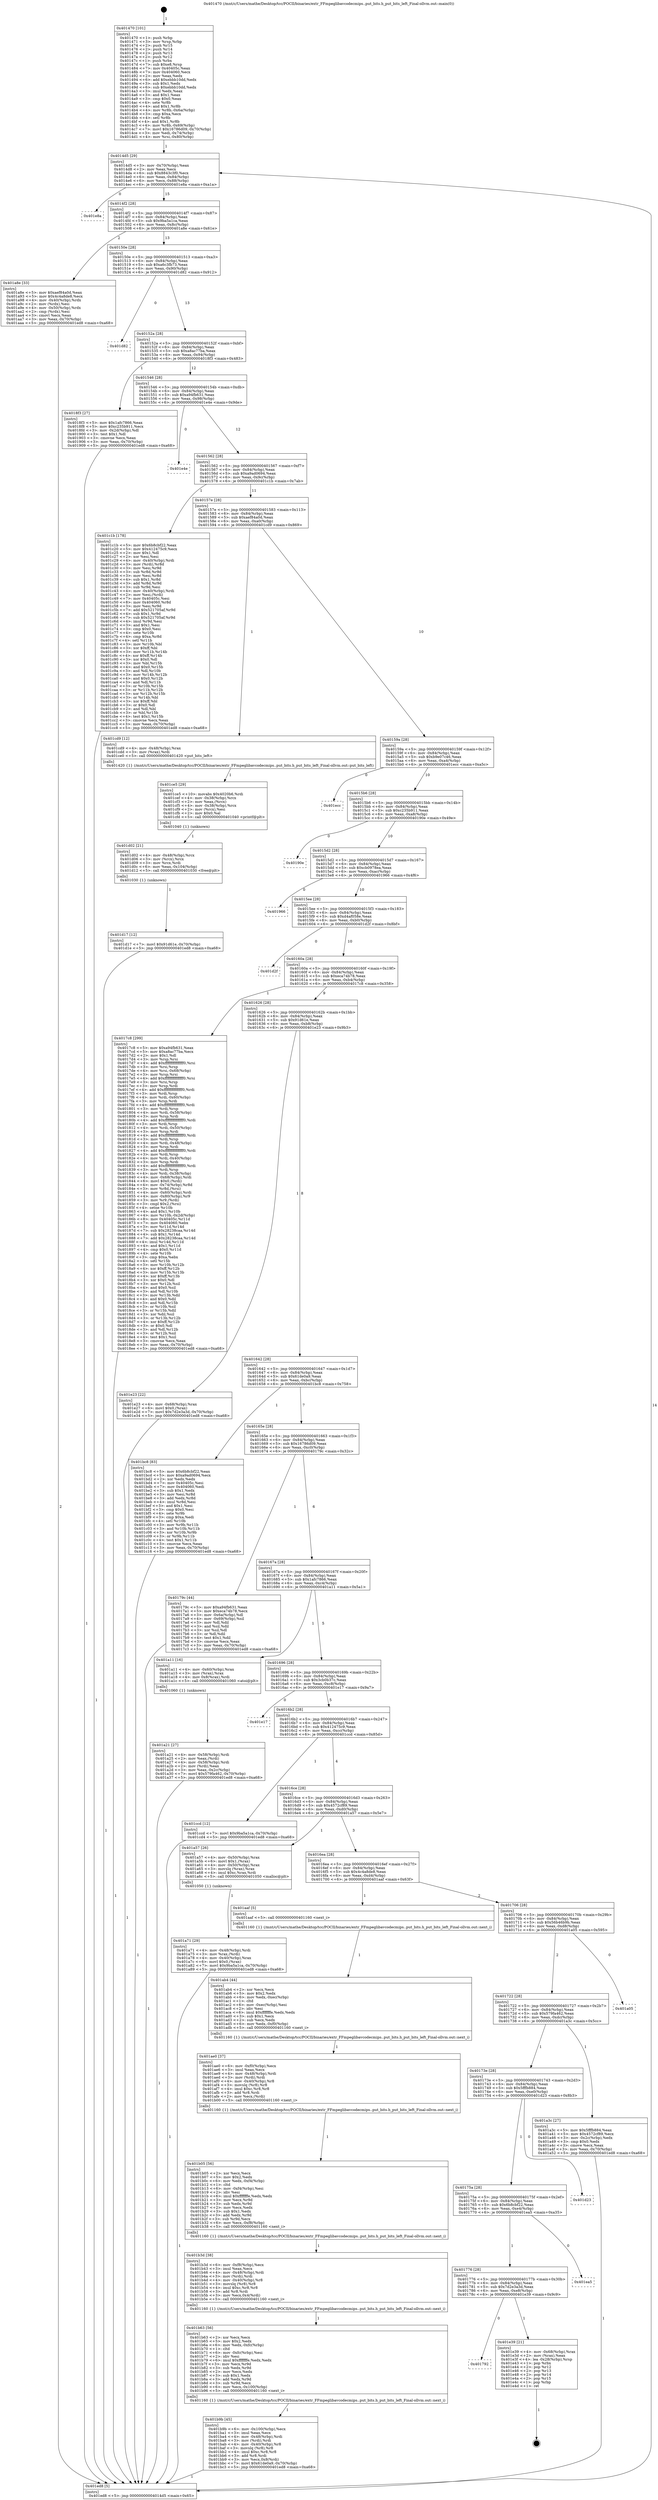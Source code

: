 digraph "0x401470" {
  label = "0x401470 (/mnt/c/Users/mathe/Desktop/tcc/POCII/binaries/extr_FFmpeglibavcodecmips..put_bits.h_put_bits_left_Final-ollvm.out::main(0))"
  labelloc = "t"
  node[shape=record]

  Entry [label="",width=0.3,height=0.3,shape=circle,fillcolor=black,style=filled]
  "0x4014d5" [label="{
     0x4014d5 [29]\l
     | [instrs]\l
     &nbsp;&nbsp;0x4014d5 \<+3\>: mov -0x70(%rbp),%eax\l
     &nbsp;&nbsp;0x4014d8 \<+2\>: mov %eax,%ecx\l
     &nbsp;&nbsp;0x4014da \<+6\>: sub $0x8843c3f0,%ecx\l
     &nbsp;&nbsp;0x4014e0 \<+6\>: mov %eax,-0x84(%rbp)\l
     &nbsp;&nbsp;0x4014e6 \<+6\>: mov %ecx,-0x88(%rbp)\l
     &nbsp;&nbsp;0x4014ec \<+6\>: je 0000000000401e8a \<main+0xa1a\>\l
  }"]
  "0x401e8a" [label="{
     0x401e8a\l
  }", style=dashed]
  "0x4014f2" [label="{
     0x4014f2 [28]\l
     | [instrs]\l
     &nbsp;&nbsp;0x4014f2 \<+5\>: jmp 00000000004014f7 \<main+0x87\>\l
     &nbsp;&nbsp;0x4014f7 \<+6\>: mov -0x84(%rbp),%eax\l
     &nbsp;&nbsp;0x4014fd \<+5\>: sub $0x9ba5a1ca,%eax\l
     &nbsp;&nbsp;0x401502 \<+6\>: mov %eax,-0x8c(%rbp)\l
     &nbsp;&nbsp;0x401508 \<+6\>: je 0000000000401a8e \<main+0x61e\>\l
  }"]
  Exit [label="",width=0.3,height=0.3,shape=circle,fillcolor=black,style=filled,peripheries=2]
  "0x401a8e" [label="{
     0x401a8e [33]\l
     | [instrs]\l
     &nbsp;&nbsp;0x401a8e \<+5\>: mov $0xaef84a0d,%eax\l
     &nbsp;&nbsp;0x401a93 \<+5\>: mov $0x4c4a8de8,%ecx\l
     &nbsp;&nbsp;0x401a98 \<+4\>: mov -0x40(%rbp),%rdx\l
     &nbsp;&nbsp;0x401a9c \<+2\>: mov (%rdx),%esi\l
     &nbsp;&nbsp;0x401a9e \<+4\>: mov -0x50(%rbp),%rdx\l
     &nbsp;&nbsp;0x401aa2 \<+2\>: cmp (%rdx),%esi\l
     &nbsp;&nbsp;0x401aa4 \<+3\>: cmovl %ecx,%eax\l
     &nbsp;&nbsp;0x401aa7 \<+3\>: mov %eax,-0x70(%rbp)\l
     &nbsp;&nbsp;0x401aaa \<+5\>: jmp 0000000000401ed8 \<main+0xa68\>\l
  }"]
  "0x40150e" [label="{
     0x40150e [28]\l
     | [instrs]\l
     &nbsp;&nbsp;0x40150e \<+5\>: jmp 0000000000401513 \<main+0xa3\>\l
     &nbsp;&nbsp;0x401513 \<+6\>: mov -0x84(%rbp),%eax\l
     &nbsp;&nbsp;0x401519 \<+5\>: sub $0xa6c3fb73,%eax\l
     &nbsp;&nbsp;0x40151e \<+6\>: mov %eax,-0x90(%rbp)\l
     &nbsp;&nbsp;0x401524 \<+6\>: je 0000000000401d82 \<main+0x912\>\l
  }"]
  "0x401792" [label="{
     0x401792\l
  }", style=dashed]
  "0x401d82" [label="{
     0x401d82\l
  }", style=dashed]
  "0x40152a" [label="{
     0x40152a [28]\l
     | [instrs]\l
     &nbsp;&nbsp;0x40152a \<+5\>: jmp 000000000040152f \<main+0xbf\>\l
     &nbsp;&nbsp;0x40152f \<+6\>: mov -0x84(%rbp),%eax\l
     &nbsp;&nbsp;0x401535 \<+5\>: sub $0xa8ac77ba,%eax\l
     &nbsp;&nbsp;0x40153a \<+6\>: mov %eax,-0x94(%rbp)\l
     &nbsp;&nbsp;0x401540 \<+6\>: je 00000000004018f3 \<main+0x483\>\l
  }"]
  "0x401e39" [label="{
     0x401e39 [21]\l
     | [instrs]\l
     &nbsp;&nbsp;0x401e39 \<+4\>: mov -0x68(%rbp),%rax\l
     &nbsp;&nbsp;0x401e3d \<+2\>: mov (%rax),%eax\l
     &nbsp;&nbsp;0x401e3f \<+4\>: lea -0x28(%rbp),%rsp\l
     &nbsp;&nbsp;0x401e43 \<+1\>: pop %rbx\l
     &nbsp;&nbsp;0x401e44 \<+2\>: pop %r12\l
     &nbsp;&nbsp;0x401e46 \<+2\>: pop %r13\l
     &nbsp;&nbsp;0x401e48 \<+2\>: pop %r14\l
     &nbsp;&nbsp;0x401e4a \<+2\>: pop %r15\l
     &nbsp;&nbsp;0x401e4c \<+1\>: pop %rbp\l
     &nbsp;&nbsp;0x401e4d \<+1\>: ret\l
  }"]
  "0x4018f3" [label="{
     0x4018f3 [27]\l
     | [instrs]\l
     &nbsp;&nbsp;0x4018f3 \<+5\>: mov $0x1afc7866,%eax\l
     &nbsp;&nbsp;0x4018f8 \<+5\>: mov $0xc235b911,%ecx\l
     &nbsp;&nbsp;0x4018fd \<+3\>: mov -0x2d(%rbp),%dl\l
     &nbsp;&nbsp;0x401900 \<+3\>: test $0x1,%dl\l
     &nbsp;&nbsp;0x401903 \<+3\>: cmovne %ecx,%eax\l
     &nbsp;&nbsp;0x401906 \<+3\>: mov %eax,-0x70(%rbp)\l
     &nbsp;&nbsp;0x401909 \<+5\>: jmp 0000000000401ed8 \<main+0xa68\>\l
  }"]
  "0x401546" [label="{
     0x401546 [28]\l
     | [instrs]\l
     &nbsp;&nbsp;0x401546 \<+5\>: jmp 000000000040154b \<main+0xdb\>\l
     &nbsp;&nbsp;0x40154b \<+6\>: mov -0x84(%rbp),%eax\l
     &nbsp;&nbsp;0x401551 \<+5\>: sub $0xa94fb631,%eax\l
     &nbsp;&nbsp;0x401556 \<+6\>: mov %eax,-0x98(%rbp)\l
     &nbsp;&nbsp;0x40155c \<+6\>: je 0000000000401e4e \<main+0x9de\>\l
  }"]
  "0x401776" [label="{
     0x401776 [28]\l
     | [instrs]\l
     &nbsp;&nbsp;0x401776 \<+5\>: jmp 000000000040177b \<main+0x30b\>\l
     &nbsp;&nbsp;0x40177b \<+6\>: mov -0x84(%rbp),%eax\l
     &nbsp;&nbsp;0x401781 \<+5\>: sub $0x7d2e3a3d,%eax\l
     &nbsp;&nbsp;0x401786 \<+6\>: mov %eax,-0xe8(%rbp)\l
     &nbsp;&nbsp;0x40178c \<+6\>: je 0000000000401e39 \<main+0x9c9\>\l
  }"]
  "0x401e4e" [label="{
     0x401e4e\l
  }", style=dashed]
  "0x401562" [label="{
     0x401562 [28]\l
     | [instrs]\l
     &nbsp;&nbsp;0x401562 \<+5\>: jmp 0000000000401567 \<main+0xf7\>\l
     &nbsp;&nbsp;0x401567 \<+6\>: mov -0x84(%rbp),%eax\l
     &nbsp;&nbsp;0x40156d \<+5\>: sub $0xa9ad0694,%eax\l
     &nbsp;&nbsp;0x401572 \<+6\>: mov %eax,-0x9c(%rbp)\l
     &nbsp;&nbsp;0x401578 \<+6\>: je 0000000000401c1b \<main+0x7ab\>\l
  }"]
  "0x401ea5" [label="{
     0x401ea5\l
  }", style=dashed]
  "0x401c1b" [label="{
     0x401c1b [178]\l
     | [instrs]\l
     &nbsp;&nbsp;0x401c1b \<+5\>: mov $0x6b8cbf22,%eax\l
     &nbsp;&nbsp;0x401c20 \<+5\>: mov $0x412475c9,%ecx\l
     &nbsp;&nbsp;0x401c25 \<+2\>: mov $0x1,%dl\l
     &nbsp;&nbsp;0x401c27 \<+2\>: xor %esi,%esi\l
     &nbsp;&nbsp;0x401c29 \<+4\>: mov -0x40(%rbp),%rdi\l
     &nbsp;&nbsp;0x401c2d \<+3\>: mov (%rdi),%r8d\l
     &nbsp;&nbsp;0x401c30 \<+3\>: mov %esi,%r9d\l
     &nbsp;&nbsp;0x401c33 \<+3\>: sub %r8d,%r9d\l
     &nbsp;&nbsp;0x401c36 \<+3\>: mov %esi,%r8d\l
     &nbsp;&nbsp;0x401c39 \<+4\>: sub $0x1,%r8d\l
     &nbsp;&nbsp;0x401c3d \<+3\>: add %r8d,%r9d\l
     &nbsp;&nbsp;0x401c40 \<+3\>: sub %r9d,%esi\l
     &nbsp;&nbsp;0x401c43 \<+4\>: mov -0x40(%rbp),%rdi\l
     &nbsp;&nbsp;0x401c47 \<+2\>: mov %esi,(%rdi)\l
     &nbsp;&nbsp;0x401c49 \<+7\>: mov 0x40405c,%esi\l
     &nbsp;&nbsp;0x401c50 \<+8\>: mov 0x404060,%r8d\l
     &nbsp;&nbsp;0x401c58 \<+3\>: mov %esi,%r9d\l
     &nbsp;&nbsp;0x401c5b \<+7\>: add $0x521705af,%r9d\l
     &nbsp;&nbsp;0x401c62 \<+4\>: sub $0x1,%r9d\l
     &nbsp;&nbsp;0x401c66 \<+7\>: sub $0x521705af,%r9d\l
     &nbsp;&nbsp;0x401c6d \<+4\>: imul %r9d,%esi\l
     &nbsp;&nbsp;0x401c71 \<+3\>: and $0x1,%esi\l
     &nbsp;&nbsp;0x401c74 \<+3\>: cmp $0x0,%esi\l
     &nbsp;&nbsp;0x401c77 \<+4\>: sete %r10b\l
     &nbsp;&nbsp;0x401c7b \<+4\>: cmp $0xa,%r8d\l
     &nbsp;&nbsp;0x401c7f \<+4\>: setl %r11b\l
     &nbsp;&nbsp;0x401c83 \<+3\>: mov %r10b,%bl\l
     &nbsp;&nbsp;0x401c86 \<+3\>: xor $0xff,%bl\l
     &nbsp;&nbsp;0x401c89 \<+3\>: mov %r11b,%r14b\l
     &nbsp;&nbsp;0x401c8c \<+4\>: xor $0xff,%r14b\l
     &nbsp;&nbsp;0x401c90 \<+3\>: xor $0x0,%dl\l
     &nbsp;&nbsp;0x401c93 \<+3\>: mov %bl,%r15b\l
     &nbsp;&nbsp;0x401c96 \<+4\>: and $0x0,%r15b\l
     &nbsp;&nbsp;0x401c9a \<+3\>: and %dl,%r10b\l
     &nbsp;&nbsp;0x401c9d \<+3\>: mov %r14b,%r12b\l
     &nbsp;&nbsp;0x401ca0 \<+4\>: and $0x0,%r12b\l
     &nbsp;&nbsp;0x401ca4 \<+3\>: and %dl,%r11b\l
     &nbsp;&nbsp;0x401ca7 \<+3\>: or %r10b,%r15b\l
     &nbsp;&nbsp;0x401caa \<+3\>: or %r11b,%r12b\l
     &nbsp;&nbsp;0x401cad \<+3\>: xor %r12b,%r15b\l
     &nbsp;&nbsp;0x401cb0 \<+3\>: or %r14b,%bl\l
     &nbsp;&nbsp;0x401cb3 \<+3\>: xor $0xff,%bl\l
     &nbsp;&nbsp;0x401cb6 \<+3\>: or $0x0,%dl\l
     &nbsp;&nbsp;0x401cb9 \<+2\>: and %dl,%bl\l
     &nbsp;&nbsp;0x401cbb \<+3\>: or %bl,%r15b\l
     &nbsp;&nbsp;0x401cbe \<+4\>: test $0x1,%r15b\l
     &nbsp;&nbsp;0x401cc2 \<+3\>: cmovne %ecx,%eax\l
     &nbsp;&nbsp;0x401cc5 \<+3\>: mov %eax,-0x70(%rbp)\l
     &nbsp;&nbsp;0x401cc8 \<+5\>: jmp 0000000000401ed8 \<main+0xa68\>\l
  }"]
  "0x40157e" [label="{
     0x40157e [28]\l
     | [instrs]\l
     &nbsp;&nbsp;0x40157e \<+5\>: jmp 0000000000401583 \<main+0x113\>\l
     &nbsp;&nbsp;0x401583 \<+6\>: mov -0x84(%rbp),%eax\l
     &nbsp;&nbsp;0x401589 \<+5\>: sub $0xaef84a0d,%eax\l
     &nbsp;&nbsp;0x40158e \<+6\>: mov %eax,-0xa0(%rbp)\l
     &nbsp;&nbsp;0x401594 \<+6\>: je 0000000000401cd9 \<main+0x869\>\l
  }"]
  "0x40175a" [label="{
     0x40175a [28]\l
     | [instrs]\l
     &nbsp;&nbsp;0x40175a \<+5\>: jmp 000000000040175f \<main+0x2ef\>\l
     &nbsp;&nbsp;0x40175f \<+6\>: mov -0x84(%rbp),%eax\l
     &nbsp;&nbsp;0x401765 \<+5\>: sub $0x6b8cbf22,%eax\l
     &nbsp;&nbsp;0x40176a \<+6\>: mov %eax,-0xe4(%rbp)\l
     &nbsp;&nbsp;0x401770 \<+6\>: je 0000000000401ea5 \<main+0xa35\>\l
  }"]
  "0x401cd9" [label="{
     0x401cd9 [12]\l
     | [instrs]\l
     &nbsp;&nbsp;0x401cd9 \<+4\>: mov -0x48(%rbp),%rax\l
     &nbsp;&nbsp;0x401cdd \<+3\>: mov (%rax),%rdi\l
     &nbsp;&nbsp;0x401ce0 \<+5\>: call 0000000000401420 \<put_bits_left\>\l
     | [calls]\l
     &nbsp;&nbsp;0x401420 \{1\} (/mnt/c/Users/mathe/Desktop/tcc/POCII/binaries/extr_FFmpeglibavcodecmips..put_bits.h_put_bits_left_Final-ollvm.out::put_bits_left)\l
  }"]
  "0x40159a" [label="{
     0x40159a [28]\l
     | [instrs]\l
     &nbsp;&nbsp;0x40159a \<+5\>: jmp 000000000040159f \<main+0x12f\>\l
     &nbsp;&nbsp;0x40159f \<+6\>: mov -0x84(%rbp),%eax\l
     &nbsp;&nbsp;0x4015a5 \<+5\>: sub $0xb9e07c46,%eax\l
     &nbsp;&nbsp;0x4015aa \<+6\>: mov %eax,-0xa4(%rbp)\l
     &nbsp;&nbsp;0x4015b0 \<+6\>: je 0000000000401ecc \<main+0xa5c\>\l
  }"]
  "0x401d23" [label="{
     0x401d23\l
  }", style=dashed]
  "0x401ecc" [label="{
     0x401ecc\l
  }", style=dashed]
  "0x4015b6" [label="{
     0x4015b6 [28]\l
     | [instrs]\l
     &nbsp;&nbsp;0x4015b6 \<+5\>: jmp 00000000004015bb \<main+0x14b\>\l
     &nbsp;&nbsp;0x4015bb \<+6\>: mov -0x84(%rbp),%eax\l
     &nbsp;&nbsp;0x4015c1 \<+5\>: sub $0xc235b911,%eax\l
     &nbsp;&nbsp;0x4015c6 \<+6\>: mov %eax,-0xa8(%rbp)\l
     &nbsp;&nbsp;0x4015cc \<+6\>: je 000000000040190e \<main+0x49e\>\l
  }"]
  "0x401d17" [label="{
     0x401d17 [12]\l
     | [instrs]\l
     &nbsp;&nbsp;0x401d17 \<+7\>: movl $0x91d61e,-0x70(%rbp)\l
     &nbsp;&nbsp;0x401d1e \<+5\>: jmp 0000000000401ed8 \<main+0xa68\>\l
  }"]
  "0x40190e" [label="{
     0x40190e\l
  }", style=dashed]
  "0x4015d2" [label="{
     0x4015d2 [28]\l
     | [instrs]\l
     &nbsp;&nbsp;0x4015d2 \<+5\>: jmp 00000000004015d7 \<main+0x167\>\l
     &nbsp;&nbsp;0x4015d7 \<+6\>: mov -0x84(%rbp),%eax\l
     &nbsp;&nbsp;0x4015dd \<+5\>: sub $0xcb0978ea,%eax\l
     &nbsp;&nbsp;0x4015e2 \<+6\>: mov %eax,-0xac(%rbp)\l
     &nbsp;&nbsp;0x4015e8 \<+6\>: je 0000000000401966 \<main+0x4f6\>\l
  }"]
  "0x401d02" [label="{
     0x401d02 [21]\l
     | [instrs]\l
     &nbsp;&nbsp;0x401d02 \<+4\>: mov -0x48(%rbp),%rcx\l
     &nbsp;&nbsp;0x401d06 \<+3\>: mov (%rcx),%rcx\l
     &nbsp;&nbsp;0x401d09 \<+3\>: mov %rcx,%rdi\l
     &nbsp;&nbsp;0x401d0c \<+6\>: mov %eax,-0x104(%rbp)\l
     &nbsp;&nbsp;0x401d12 \<+5\>: call 0000000000401030 \<free@plt\>\l
     | [calls]\l
     &nbsp;&nbsp;0x401030 \{1\} (unknown)\l
  }"]
  "0x401966" [label="{
     0x401966\l
  }", style=dashed]
  "0x4015ee" [label="{
     0x4015ee [28]\l
     | [instrs]\l
     &nbsp;&nbsp;0x4015ee \<+5\>: jmp 00000000004015f3 \<main+0x183\>\l
     &nbsp;&nbsp;0x4015f3 \<+6\>: mov -0x84(%rbp),%eax\l
     &nbsp;&nbsp;0x4015f9 \<+5\>: sub $0xd4af058e,%eax\l
     &nbsp;&nbsp;0x4015fe \<+6\>: mov %eax,-0xb0(%rbp)\l
     &nbsp;&nbsp;0x401604 \<+6\>: je 0000000000401d2f \<main+0x8bf\>\l
  }"]
  "0x401ce5" [label="{
     0x401ce5 [29]\l
     | [instrs]\l
     &nbsp;&nbsp;0x401ce5 \<+10\>: movabs $0x4020b6,%rdi\l
     &nbsp;&nbsp;0x401cef \<+4\>: mov -0x38(%rbp),%rcx\l
     &nbsp;&nbsp;0x401cf3 \<+2\>: mov %eax,(%rcx)\l
     &nbsp;&nbsp;0x401cf5 \<+4\>: mov -0x38(%rbp),%rcx\l
     &nbsp;&nbsp;0x401cf9 \<+2\>: mov (%rcx),%esi\l
     &nbsp;&nbsp;0x401cfb \<+2\>: mov $0x0,%al\l
     &nbsp;&nbsp;0x401cfd \<+5\>: call 0000000000401040 \<printf@plt\>\l
     | [calls]\l
     &nbsp;&nbsp;0x401040 \{1\} (unknown)\l
  }"]
  "0x401d2f" [label="{
     0x401d2f\l
  }", style=dashed]
  "0x40160a" [label="{
     0x40160a [28]\l
     | [instrs]\l
     &nbsp;&nbsp;0x40160a \<+5\>: jmp 000000000040160f \<main+0x19f\>\l
     &nbsp;&nbsp;0x40160f \<+6\>: mov -0x84(%rbp),%eax\l
     &nbsp;&nbsp;0x401615 \<+5\>: sub $0xeca74b78,%eax\l
     &nbsp;&nbsp;0x40161a \<+6\>: mov %eax,-0xb4(%rbp)\l
     &nbsp;&nbsp;0x401620 \<+6\>: je 00000000004017c8 \<main+0x358\>\l
  }"]
  "0x401b9b" [label="{
     0x401b9b [45]\l
     | [instrs]\l
     &nbsp;&nbsp;0x401b9b \<+6\>: mov -0x100(%rbp),%ecx\l
     &nbsp;&nbsp;0x401ba1 \<+3\>: imul %eax,%ecx\l
     &nbsp;&nbsp;0x401ba4 \<+4\>: mov -0x48(%rbp),%rdi\l
     &nbsp;&nbsp;0x401ba8 \<+3\>: mov (%rdi),%rdi\l
     &nbsp;&nbsp;0x401bab \<+4\>: mov -0x40(%rbp),%r8\l
     &nbsp;&nbsp;0x401baf \<+3\>: movslq (%r8),%r8\l
     &nbsp;&nbsp;0x401bb2 \<+4\>: imul $0xc,%r8,%r8\l
     &nbsp;&nbsp;0x401bb6 \<+3\>: add %r8,%rdi\l
     &nbsp;&nbsp;0x401bb9 \<+3\>: mov %ecx,0x8(%rdi)\l
     &nbsp;&nbsp;0x401bbc \<+7\>: movl $0x61de0a9,-0x70(%rbp)\l
     &nbsp;&nbsp;0x401bc3 \<+5\>: jmp 0000000000401ed8 \<main+0xa68\>\l
  }"]
  "0x4017c8" [label="{
     0x4017c8 [299]\l
     | [instrs]\l
     &nbsp;&nbsp;0x4017c8 \<+5\>: mov $0xa94fb631,%eax\l
     &nbsp;&nbsp;0x4017cd \<+5\>: mov $0xa8ac77ba,%ecx\l
     &nbsp;&nbsp;0x4017d2 \<+2\>: mov $0x1,%dl\l
     &nbsp;&nbsp;0x4017d4 \<+3\>: mov %rsp,%rsi\l
     &nbsp;&nbsp;0x4017d7 \<+4\>: add $0xfffffffffffffff0,%rsi\l
     &nbsp;&nbsp;0x4017db \<+3\>: mov %rsi,%rsp\l
     &nbsp;&nbsp;0x4017de \<+4\>: mov %rsi,-0x68(%rbp)\l
     &nbsp;&nbsp;0x4017e2 \<+3\>: mov %rsp,%rsi\l
     &nbsp;&nbsp;0x4017e5 \<+4\>: add $0xfffffffffffffff0,%rsi\l
     &nbsp;&nbsp;0x4017e9 \<+3\>: mov %rsi,%rsp\l
     &nbsp;&nbsp;0x4017ec \<+3\>: mov %rsp,%rdi\l
     &nbsp;&nbsp;0x4017ef \<+4\>: add $0xfffffffffffffff0,%rdi\l
     &nbsp;&nbsp;0x4017f3 \<+3\>: mov %rdi,%rsp\l
     &nbsp;&nbsp;0x4017f6 \<+4\>: mov %rdi,-0x60(%rbp)\l
     &nbsp;&nbsp;0x4017fa \<+3\>: mov %rsp,%rdi\l
     &nbsp;&nbsp;0x4017fd \<+4\>: add $0xfffffffffffffff0,%rdi\l
     &nbsp;&nbsp;0x401801 \<+3\>: mov %rdi,%rsp\l
     &nbsp;&nbsp;0x401804 \<+4\>: mov %rdi,-0x58(%rbp)\l
     &nbsp;&nbsp;0x401808 \<+3\>: mov %rsp,%rdi\l
     &nbsp;&nbsp;0x40180b \<+4\>: add $0xfffffffffffffff0,%rdi\l
     &nbsp;&nbsp;0x40180f \<+3\>: mov %rdi,%rsp\l
     &nbsp;&nbsp;0x401812 \<+4\>: mov %rdi,-0x50(%rbp)\l
     &nbsp;&nbsp;0x401816 \<+3\>: mov %rsp,%rdi\l
     &nbsp;&nbsp;0x401819 \<+4\>: add $0xfffffffffffffff0,%rdi\l
     &nbsp;&nbsp;0x40181d \<+3\>: mov %rdi,%rsp\l
     &nbsp;&nbsp;0x401820 \<+4\>: mov %rdi,-0x48(%rbp)\l
     &nbsp;&nbsp;0x401824 \<+3\>: mov %rsp,%rdi\l
     &nbsp;&nbsp;0x401827 \<+4\>: add $0xfffffffffffffff0,%rdi\l
     &nbsp;&nbsp;0x40182b \<+3\>: mov %rdi,%rsp\l
     &nbsp;&nbsp;0x40182e \<+4\>: mov %rdi,-0x40(%rbp)\l
     &nbsp;&nbsp;0x401832 \<+3\>: mov %rsp,%rdi\l
     &nbsp;&nbsp;0x401835 \<+4\>: add $0xfffffffffffffff0,%rdi\l
     &nbsp;&nbsp;0x401839 \<+3\>: mov %rdi,%rsp\l
     &nbsp;&nbsp;0x40183c \<+4\>: mov %rdi,-0x38(%rbp)\l
     &nbsp;&nbsp;0x401840 \<+4\>: mov -0x68(%rbp),%rdi\l
     &nbsp;&nbsp;0x401844 \<+6\>: movl $0x0,(%rdi)\l
     &nbsp;&nbsp;0x40184a \<+4\>: mov -0x74(%rbp),%r8d\l
     &nbsp;&nbsp;0x40184e \<+3\>: mov %r8d,(%rsi)\l
     &nbsp;&nbsp;0x401851 \<+4\>: mov -0x60(%rbp),%rdi\l
     &nbsp;&nbsp;0x401855 \<+4\>: mov -0x80(%rbp),%r9\l
     &nbsp;&nbsp;0x401859 \<+3\>: mov %r9,(%rdi)\l
     &nbsp;&nbsp;0x40185c \<+3\>: cmpl $0x2,(%rsi)\l
     &nbsp;&nbsp;0x40185f \<+4\>: setne %r10b\l
     &nbsp;&nbsp;0x401863 \<+4\>: and $0x1,%r10b\l
     &nbsp;&nbsp;0x401867 \<+4\>: mov %r10b,-0x2d(%rbp)\l
     &nbsp;&nbsp;0x40186b \<+8\>: mov 0x40405c,%r11d\l
     &nbsp;&nbsp;0x401873 \<+7\>: mov 0x404060,%ebx\l
     &nbsp;&nbsp;0x40187a \<+3\>: mov %r11d,%r14d\l
     &nbsp;&nbsp;0x40187d \<+7\>: sub $0x28238caa,%r14d\l
     &nbsp;&nbsp;0x401884 \<+4\>: sub $0x1,%r14d\l
     &nbsp;&nbsp;0x401888 \<+7\>: add $0x28238caa,%r14d\l
     &nbsp;&nbsp;0x40188f \<+4\>: imul %r14d,%r11d\l
     &nbsp;&nbsp;0x401893 \<+4\>: and $0x1,%r11d\l
     &nbsp;&nbsp;0x401897 \<+4\>: cmp $0x0,%r11d\l
     &nbsp;&nbsp;0x40189b \<+4\>: sete %r10b\l
     &nbsp;&nbsp;0x40189f \<+3\>: cmp $0xa,%ebx\l
     &nbsp;&nbsp;0x4018a2 \<+4\>: setl %r15b\l
     &nbsp;&nbsp;0x4018a6 \<+3\>: mov %r10b,%r12b\l
     &nbsp;&nbsp;0x4018a9 \<+4\>: xor $0xff,%r12b\l
     &nbsp;&nbsp;0x4018ad \<+3\>: mov %r15b,%r13b\l
     &nbsp;&nbsp;0x4018b0 \<+4\>: xor $0xff,%r13b\l
     &nbsp;&nbsp;0x4018b4 \<+3\>: xor $0x0,%dl\l
     &nbsp;&nbsp;0x4018b7 \<+3\>: mov %r12b,%sil\l
     &nbsp;&nbsp;0x4018ba \<+4\>: and $0x0,%sil\l
     &nbsp;&nbsp;0x4018be \<+3\>: and %dl,%r10b\l
     &nbsp;&nbsp;0x4018c1 \<+3\>: mov %r13b,%dil\l
     &nbsp;&nbsp;0x4018c4 \<+4\>: and $0x0,%dil\l
     &nbsp;&nbsp;0x4018c8 \<+3\>: and %dl,%r15b\l
     &nbsp;&nbsp;0x4018cb \<+3\>: or %r10b,%sil\l
     &nbsp;&nbsp;0x4018ce \<+3\>: or %r15b,%dil\l
     &nbsp;&nbsp;0x4018d1 \<+3\>: xor %dil,%sil\l
     &nbsp;&nbsp;0x4018d4 \<+3\>: or %r13b,%r12b\l
     &nbsp;&nbsp;0x4018d7 \<+4\>: xor $0xff,%r12b\l
     &nbsp;&nbsp;0x4018db \<+3\>: or $0x0,%dl\l
     &nbsp;&nbsp;0x4018de \<+3\>: and %dl,%r12b\l
     &nbsp;&nbsp;0x4018e1 \<+3\>: or %r12b,%sil\l
     &nbsp;&nbsp;0x4018e4 \<+4\>: test $0x1,%sil\l
     &nbsp;&nbsp;0x4018e8 \<+3\>: cmovne %ecx,%eax\l
     &nbsp;&nbsp;0x4018eb \<+3\>: mov %eax,-0x70(%rbp)\l
     &nbsp;&nbsp;0x4018ee \<+5\>: jmp 0000000000401ed8 \<main+0xa68\>\l
  }"]
  "0x401626" [label="{
     0x401626 [28]\l
     | [instrs]\l
     &nbsp;&nbsp;0x401626 \<+5\>: jmp 000000000040162b \<main+0x1bb\>\l
     &nbsp;&nbsp;0x40162b \<+6\>: mov -0x84(%rbp),%eax\l
     &nbsp;&nbsp;0x401631 \<+5\>: sub $0x91d61e,%eax\l
     &nbsp;&nbsp;0x401636 \<+6\>: mov %eax,-0xb8(%rbp)\l
     &nbsp;&nbsp;0x40163c \<+6\>: je 0000000000401e23 \<main+0x9b3\>\l
  }"]
  "0x401b63" [label="{
     0x401b63 [56]\l
     | [instrs]\l
     &nbsp;&nbsp;0x401b63 \<+2\>: xor %ecx,%ecx\l
     &nbsp;&nbsp;0x401b65 \<+5\>: mov $0x2,%edx\l
     &nbsp;&nbsp;0x401b6a \<+6\>: mov %edx,-0xfc(%rbp)\l
     &nbsp;&nbsp;0x401b70 \<+1\>: cltd\l
     &nbsp;&nbsp;0x401b71 \<+6\>: mov -0xfc(%rbp),%esi\l
     &nbsp;&nbsp;0x401b77 \<+2\>: idiv %esi\l
     &nbsp;&nbsp;0x401b79 \<+6\>: imul $0xfffffffe,%edx,%edx\l
     &nbsp;&nbsp;0x401b7f \<+3\>: mov %ecx,%r9d\l
     &nbsp;&nbsp;0x401b82 \<+3\>: sub %edx,%r9d\l
     &nbsp;&nbsp;0x401b85 \<+2\>: mov %ecx,%edx\l
     &nbsp;&nbsp;0x401b87 \<+3\>: sub $0x1,%edx\l
     &nbsp;&nbsp;0x401b8a \<+3\>: add %edx,%r9d\l
     &nbsp;&nbsp;0x401b8d \<+3\>: sub %r9d,%ecx\l
     &nbsp;&nbsp;0x401b90 \<+6\>: mov %ecx,-0x100(%rbp)\l
     &nbsp;&nbsp;0x401b96 \<+5\>: call 0000000000401160 \<next_i\>\l
     | [calls]\l
     &nbsp;&nbsp;0x401160 \{1\} (/mnt/c/Users/mathe/Desktop/tcc/POCII/binaries/extr_FFmpeglibavcodecmips..put_bits.h_put_bits_left_Final-ollvm.out::next_i)\l
  }"]
  "0x401e23" [label="{
     0x401e23 [22]\l
     | [instrs]\l
     &nbsp;&nbsp;0x401e23 \<+4\>: mov -0x68(%rbp),%rax\l
     &nbsp;&nbsp;0x401e27 \<+6\>: movl $0x0,(%rax)\l
     &nbsp;&nbsp;0x401e2d \<+7\>: movl $0x7d2e3a3d,-0x70(%rbp)\l
     &nbsp;&nbsp;0x401e34 \<+5\>: jmp 0000000000401ed8 \<main+0xa68\>\l
  }"]
  "0x401642" [label="{
     0x401642 [28]\l
     | [instrs]\l
     &nbsp;&nbsp;0x401642 \<+5\>: jmp 0000000000401647 \<main+0x1d7\>\l
     &nbsp;&nbsp;0x401647 \<+6\>: mov -0x84(%rbp),%eax\l
     &nbsp;&nbsp;0x40164d \<+5\>: sub $0x61de0a9,%eax\l
     &nbsp;&nbsp;0x401652 \<+6\>: mov %eax,-0xbc(%rbp)\l
     &nbsp;&nbsp;0x401658 \<+6\>: je 0000000000401bc8 \<main+0x758\>\l
  }"]
  "0x401b3d" [label="{
     0x401b3d [38]\l
     | [instrs]\l
     &nbsp;&nbsp;0x401b3d \<+6\>: mov -0xf8(%rbp),%ecx\l
     &nbsp;&nbsp;0x401b43 \<+3\>: imul %eax,%ecx\l
     &nbsp;&nbsp;0x401b46 \<+4\>: mov -0x48(%rbp),%rdi\l
     &nbsp;&nbsp;0x401b4a \<+3\>: mov (%rdi),%rdi\l
     &nbsp;&nbsp;0x401b4d \<+4\>: mov -0x40(%rbp),%r8\l
     &nbsp;&nbsp;0x401b51 \<+3\>: movslq (%r8),%r8\l
     &nbsp;&nbsp;0x401b54 \<+4\>: imul $0xc,%r8,%r8\l
     &nbsp;&nbsp;0x401b58 \<+3\>: add %r8,%rdi\l
     &nbsp;&nbsp;0x401b5b \<+3\>: mov %ecx,0x4(%rdi)\l
     &nbsp;&nbsp;0x401b5e \<+5\>: call 0000000000401160 \<next_i\>\l
     | [calls]\l
     &nbsp;&nbsp;0x401160 \{1\} (/mnt/c/Users/mathe/Desktop/tcc/POCII/binaries/extr_FFmpeglibavcodecmips..put_bits.h_put_bits_left_Final-ollvm.out::next_i)\l
  }"]
  "0x401bc8" [label="{
     0x401bc8 [83]\l
     | [instrs]\l
     &nbsp;&nbsp;0x401bc8 \<+5\>: mov $0x6b8cbf22,%eax\l
     &nbsp;&nbsp;0x401bcd \<+5\>: mov $0xa9ad0694,%ecx\l
     &nbsp;&nbsp;0x401bd2 \<+2\>: xor %edx,%edx\l
     &nbsp;&nbsp;0x401bd4 \<+7\>: mov 0x40405c,%esi\l
     &nbsp;&nbsp;0x401bdb \<+7\>: mov 0x404060,%edi\l
     &nbsp;&nbsp;0x401be2 \<+3\>: sub $0x1,%edx\l
     &nbsp;&nbsp;0x401be5 \<+3\>: mov %esi,%r8d\l
     &nbsp;&nbsp;0x401be8 \<+3\>: add %edx,%r8d\l
     &nbsp;&nbsp;0x401beb \<+4\>: imul %r8d,%esi\l
     &nbsp;&nbsp;0x401bef \<+3\>: and $0x1,%esi\l
     &nbsp;&nbsp;0x401bf2 \<+3\>: cmp $0x0,%esi\l
     &nbsp;&nbsp;0x401bf5 \<+4\>: sete %r9b\l
     &nbsp;&nbsp;0x401bf9 \<+3\>: cmp $0xa,%edi\l
     &nbsp;&nbsp;0x401bfc \<+4\>: setl %r10b\l
     &nbsp;&nbsp;0x401c00 \<+3\>: mov %r9b,%r11b\l
     &nbsp;&nbsp;0x401c03 \<+3\>: and %r10b,%r11b\l
     &nbsp;&nbsp;0x401c06 \<+3\>: xor %r10b,%r9b\l
     &nbsp;&nbsp;0x401c09 \<+3\>: or %r9b,%r11b\l
     &nbsp;&nbsp;0x401c0c \<+4\>: test $0x1,%r11b\l
     &nbsp;&nbsp;0x401c10 \<+3\>: cmovne %ecx,%eax\l
     &nbsp;&nbsp;0x401c13 \<+3\>: mov %eax,-0x70(%rbp)\l
     &nbsp;&nbsp;0x401c16 \<+5\>: jmp 0000000000401ed8 \<main+0xa68\>\l
  }"]
  "0x40165e" [label="{
     0x40165e [28]\l
     | [instrs]\l
     &nbsp;&nbsp;0x40165e \<+5\>: jmp 0000000000401663 \<main+0x1f3\>\l
     &nbsp;&nbsp;0x401663 \<+6\>: mov -0x84(%rbp),%eax\l
     &nbsp;&nbsp;0x401669 \<+5\>: sub $0x16786d09,%eax\l
     &nbsp;&nbsp;0x40166e \<+6\>: mov %eax,-0xc0(%rbp)\l
     &nbsp;&nbsp;0x401674 \<+6\>: je 000000000040179c \<main+0x32c\>\l
  }"]
  "0x401b05" [label="{
     0x401b05 [56]\l
     | [instrs]\l
     &nbsp;&nbsp;0x401b05 \<+2\>: xor %ecx,%ecx\l
     &nbsp;&nbsp;0x401b07 \<+5\>: mov $0x2,%edx\l
     &nbsp;&nbsp;0x401b0c \<+6\>: mov %edx,-0xf4(%rbp)\l
     &nbsp;&nbsp;0x401b12 \<+1\>: cltd\l
     &nbsp;&nbsp;0x401b13 \<+6\>: mov -0xf4(%rbp),%esi\l
     &nbsp;&nbsp;0x401b19 \<+2\>: idiv %esi\l
     &nbsp;&nbsp;0x401b1b \<+6\>: imul $0xfffffffe,%edx,%edx\l
     &nbsp;&nbsp;0x401b21 \<+3\>: mov %ecx,%r9d\l
     &nbsp;&nbsp;0x401b24 \<+3\>: sub %edx,%r9d\l
     &nbsp;&nbsp;0x401b27 \<+2\>: mov %ecx,%edx\l
     &nbsp;&nbsp;0x401b29 \<+3\>: sub $0x1,%edx\l
     &nbsp;&nbsp;0x401b2c \<+3\>: add %edx,%r9d\l
     &nbsp;&nbsp;0x401b2f \<+3\>: sub %r9d,%ecx\l
     &nbsp;&nbsp;0x401b32 \<+6\>: mov %ecx,-0xf8(%rbp)\l
     &nbsp;&nbsp;0x401b38 \<+5\>: call 0000000000401160 \<next_i\>\l
     | [calls]\l
     &nbsp;&nbsp;0x401160 \{1\} (/mnt/c/Users/mathe/Desktop/tcc/POCII/binaries/extr_FFmpeglibavcodecmips..put_bits.h_put_bits_left_Final-ollvm.out::next_i)\l
  }"]
  "0x40179c" [label="{
     0x40179c [44]\l
     | [instrs]\l
     &nbsp;&nbsp;0x40179c \<+5\>: mov $0xa94fb631,%eax\l
     &nbsp;&nbsp;0x4017a1 \<+5\>: mov $0xeca74b78,%ecx\l
     &nbsp;&nbsp;0x4017a6 \<+3\>: mov -0x6a(%rbp),%dl\l
     &nbsp;&nbsp;0x4017a9 \<+4\>: mov -0x69(%rbp),%sil\l
     &nbsp;&nbsp;0x4017ad \<+3\>: mov %dl,%dil\l
     &nbsp;&nbsp;0x4017b0 \<+3\>: and %sil,%dil\l
     &nbsp;&nbsp;0x4017b3 \<+3\>: xor %sil,%dl\l
     &nbsp;&nbsp;0x4017b6 \<+3\>: or %dl,%dil\l
     &nbsp;&nbsp;0x4017b9 \<+4\>: test $0x1,%dil\l
     &nbsp;&nbsp;0x4017bd \<+3\>: cmovne %ecx,%eax\l
     &nbsp;&nbsp;0x4017c0 \<+3\>: mov %eax,-0x70(%rbp)\l
     &nbsp;&nbsp;0x4017c3 \<+5\>: jmp 0000000000401ed8 \<main+0xa68\>\l
  }"]
  "0x40167a" [label="{
     0x40167a [28]\l
     | [instrs]\l
     &nbsp;&nbsp;0x40167a \<+5\>: jmp 000000000040167f \<main+0x20f\>\l
     &nbsp;&nbsp;0x40167f \<+6\>: mov -0x84(%rbp),%eax\l
     &nbsp;&nbsp;0x401685 \<+5\>: sub $0x1afc7866,%eax\l
     &nbsp;&nbsp;0x40168a \<+6\>: mov %eax,-0xc4(%rbp)\l
     &nbsp;&nbsp;0x401690 \<+6\>: je 0000000000401a11 \<main+0x5a1\>\l
  }"]
  "0x401ed8" [label="{
     0x401ed8 [5]\l
     | [instrs]\l
     &nbsp;&nbsp;0x401ed8 \<+5\>: jmp 00000000004014d5 \<main+0x65\>\l
  }"]
  "0x401470" [label="{
     0x401470 [101]\l
     | [instrs]\l
     &nbsp;&nbsp;0x401470 \<+1\>: push %rbp\l
     &nbsp;&nbsp;0x401471 \<+3\>: mov %rsp,%rbp\l
     &nbsp;&nbsp;0x401474 \<+2\>: push %r15\l
     &nbsp;&nbsp;0x401476 \<+2\>: push %r14\l
     &nbsp;&nbsp;0x401478 \<+2\>: push %r13\l
     &nbsp;&nbsp;0x40147a \<+2\>: push %r12\l
     &nbsp;&nbsp;0x40147c \<+1\>: push %rbx\l
     &nbsp;&nbsp;0x40147d \<+7\>: sub $0xe8,%rsp\l
     &nbsp;&nbsp;0x401484 \<+7\>: mov 0x40405c,%eax\l
     &nbsp;&nbsp;0x40148b \<+7\>: mov 0x404060,%ecx\l
     &nbsp;&nbsp;0x401492 \<+2\>: mov %eax,%edx\l
     &nbsp;&nbsp;0x401494 \<+6\>: add $0xebbb10dd,%edx\l
     &nbsp;&nbsp;0x40149a \<+3\>: sub $0x1,%edx\l
     &nbsp;&nbsp;0x40149d \<+6\>: sub $0xebbb10dd,%edx\l
     &nbsp;&nbsp;0x4014a3 \<+3\>: imul %edx,%eax\l
     &nbsp;&nbsp;0x4014a6 \<+3\>: and $0x1,%eax\l
     &nbsp;&nbsp;0x4014a9 \<+3\>: cmp $0x0,%eax\l
     &nbsp;&nbsp;0x4014ac \<+4\>: sete %r8b\l
     &nbsp;&nbsp;0x4014b0 \<+4\>: and $0x1,%r8b\l
     &nbsp;&nbsp;0x4014b4 \<+4\>: mov %r8b,-0x6a(%rbp)\l
     &nbsp;&nbsp;0x4014b8 \<+3\>: cmp $0xa,%ecx\l
     &nbsp;&nbsp;0x4014bb \<+4\>: setl %r8b\l
     &nbsp;&nbsp;0x4014bf \<+4\>: and $0x1,%r8b\l
     &nbsp;&nbsp;0x4014c3 \<+4\>: mov %r8b,-0x69(%rbp)\l
     &nbsp;&nbsp;0x4014c7 \<+7\>: movl $0x16786d09,-0x70(%rbp)\l
     &nbsp;&nbsp;0x4014ce \<+3\>: mov %edi,-0x74(%rbp)\l
     &nbsp;&nbsp;0x4014d1 \<+4\>: mov %rsi,-0x80(%rbp)\l
  }"]
  "0x401ae0" [label="{
     0x401ae0 [37]\l
     | [instrs]\l
     &nbsp;&nbsp;0x401ae0 \<+6\>: mov -0xf0(%rbp),%ecx\l
     &nbsp;&nbsp;0x401ae6 \<+3\>: imul %eax,%ecx\l
     &nbsp;&nbsp;0x401ae9 \<+4\>: mov -0x48(%rbp),%rdi\l
     &nbsp;&nbsp;0x401aed \<+3\>: mov (%rdi),%rdi\l
     &nbsp;&nbsp;0x401af0 \<+4\>: mov -0x40(%rbp),%r8\l
     &nbsp;&nbsp;0x401af4 \<+3\>: movslq (%r8),%r8\l
     &nbsp;&nbsp;0x401af7 \<+4\>: imul $0xc,%r8,%r8\l
     &nbsp;&nbsp;0x401afb \<+3\>: add %r8,%rdi\l
     &nbsp;&nbsp;0x401afe \<+2\>: mov %ecx,(%rdi)\l
     &nbsp;&nbsp;0x401b00 \<+5\>: call 0000000000401160 \<next_i\>\l
     | [calls]\l
     &nbsp;&nbsp;0x401160 \{1\} (/mnt/c/Users/mathe/Desktop/tcc/POCII/binaries/extr_FFmpeglibavcodecmips..put_bits.h_put_bits_left_Final-ollvm.out::next_i)\l
  }"]
  "0x401ab4" [label="{
     0x401ab4 [44]\l
     | [instrs]\l
     &nbsp;&nbsp;0x401ab4 \<+2\>: xor %ecx,%ecx\l
     &nbsp;&nbsp;0x401ab6 \<+5\>: mov $0x2,%edx\l
     &nbsp;&nbsp;0x401abb \<+6\>: mov %edx,-0xec(%rbp)\l
     &nbsp;&nbsp;0x401ac1 \<+1\>: cltd\l
     &nbsp;&nbsp;0x401ac2 \<+6\>: mov -0xec(%rbp),%esi\l
     &nbsp;&nbsp;0x401ac8 \<+2\>: idiv %esi\l
     &nbsp;&nbsp;0x401aca \<+6\>: imul $0xfffffffe,%edx,%edx\l
     &nbsp;&nbsp;0x401ad0 \<+3\>: sub $0x1,%ecx\l
     &nbsp;&nbsp;0x401ad3 \<+2\>: sub %ecx,%edx\l
     &nbsp;&nbsp;0x401ad5 \<+6\>: mov %edx,-0xf0(%rbp)\l
     &nbsp;&nbsp;0x401adb \<+5\>: call 0000000000401160 \<next_i\>\l
     | [calls]\l
     &nbsp;&nbsp;0x401160 \{1\} (/mnt/c/Users/mathe/Desktop/tcc/POCII/binaries/extr_FFmpeglibavcodecmips..put_bits.h_put_bits_left_Final-ollvm.out::next_i)\l
  }"]
  "0x401a11" [label="{
     0x401a11 [16]\l
     | [instrs]\l
     &nbsp;&nbsp;0x401a11 \<+4\>: mov -0x60(%rbp),%rax\l
     &nbsp;&nbsp;0x401a15 \<+3\>: mov (%rax),%rax\l
     &nbsp;&nbsp;0x401a18 \<+4\>: mov 0x8(%rax),%rdi\l
     &nbsp;&nbsp;0x401a1c \<+5\>: call 0000000000401060 \<atoi@plt\>\l
     | [calls]\l
     &nbsp;&nbsp;0x401060 \{1\} (unknown)\l
  }"]
  "0x401696" [label="{
     0x401696 [28]\l
     | [instrs]\l
     &nbsp;&nbsp;0x401696 \<+5\>: jmp 000000000040169b \<main+0x22b\>\l
     &nbsp;&nbsp;0x40169b \<+6\>: mov -0x84(%rbp),%eax\l
     &nbsp;&nbsp;0x4016a1 \<+5\>: sub $0x3cb0b37c,%eax\l
     &nbsp;&nbsp;0x4016a6 \<+6\>: mov %eax,-0xc8(%rbp)\l
     &nbsp;&nbsp;0x4016ac \<+6\>: je 0000000000401e17 \<main+0x9a7\>\l
  }"]
  "0x401a21" [label="{
     0x401a21 [27]\l
     | [instrs]\l
     &nbsp;&nbsp;0x401a21 \<+4\>: mov -0x58(%rbp),%rdi\l
     &nbsp;&nbsp;0x401a25 \<+2\>: mov %eax,(%rdi)\l
     &nbsp;&nbsp;0x401a27 \<+4\>: mov -0x58(%rbp),%rdi\l
     &nbsp;&nbsp;0x401a2b \<+2\>: mov (%rdi),%eax\l
     &nbsp;&nbsp;0x401a2d \<+3\>: mov %eax,-0x2c(%rbp)\l
     &nbsp;&nbsp;0x401a30 \<+7\>: movl $0x579fa462,-0x70(%rbp)\l
     &nbsp;&nbsp;0x401a37 \<+5\>: jmp 0000000000401ed8 \<main+0xa68\>\l
  }"]
  "0x401a71" [label="{
     0x401a71 [29]\l
     | [instrs]\l
     &nbsp;&nbsp;0x401a71 \<+4\>: mov -0x48(%rbp),%rdi\l
     &nbsp;&nbsp;0x401a75 \<+3\>: mov %rax,(%rdi)\l
     &nbsp;&nbsp;0x401a78 \<+4\>: mov -0x40(%rbp),%rax\l
     &nbsp;&nbsp;0x401a7c \<+6\>: movl $0x0,(%rax)\l
     &nbsp;&nbsp;0x401a82 \<+7\>: movl $0x9ba5a1ca,-0x70(%rbp)\l
     &nbsp;&nbsp;0x401a89 \<+5\>: jmp 0000000000401ed8 \<main+0xa68\>\l
  }"]
  "0x401e17" [label="{
     0x401e17\l
  }", style=dashed]
  "0x4016b2" [label="{
     0x4016b2 [28]\l
     | [instrs]\l
     &nbsp;&nbsp;0x4016b2 \<+5\>: jmp 00000000004016b7 \<main+0x247\>\l
     &nbsp;&nbsp;0x4016b7 \<+6\>: mov -0x84(%rbp),%eax\l
     &nbsp;&nbsp;0x4016bd \<+5\>: sub $0x412475c9,%eax\l
     &nbsp;&nbsp;0x4016c2 \<+6\>: mov %eax,-0xcc(%rbp)\l
     &nbsp;&nbsp;0x4016c8 \<+6\>: je 0000000000401ccd \<main+0x85d\>\l
  }"]
  "0x40173e" [label="{
     0x40173e [28]\l
     | [instrs]\l
     &nbsp;&nbsp;0x40173e \<+5\>: jmp 0000000000401743 \<main+0x2d3\>\l
     &nbsp;&nbsp;0x401743 \<+6\>: mov -0x84(%rbp),%eax\l
     &nbsp;&nbsp;0x401749 \<+5\>: sub $0x5fffb884,%eax\l
     &nbsp;&nbsp;0x40174e \<+6\>: mov %eax,-0xe0(%rbp)\l
     &nbsp;&nbsp;0x401754 \<+6\>: je 0000000000401d23 \<main+0x8b3\>\l
  }"]
  "0x401ccd" [label="{
     0x401ccd [12]\l
     | [instrs]\l
     &nbsp;&nbsp;0x401ccd \<+7\>: movl $0x9ba5a1ca,-0x70(%rbp)\l
     &nbsp;&nbsp;0x401cd4 \<+5\>: jmp 0000000000401ed8 \<main+0xa68\>\l
  }"]
  "0x4016ce" [label="{
     0x4016ce [28]\l
     | [instrs]\l
     &nbsp;&nbsp;0x4016ce \<+5\>: jmp 00000000004016d3 \<main+0x263\>\l
     &nbsp;&nbsp;0x4016d3 \<+6\>: mov -0x84(%rbp),%eax\l
     &nbsp;&nbsp;0x4016d9 \<+5\>: sub $0x4572cf89,%eax\l
     &nbsp;&nbsp;0x4016de \<+6\>: mov %eax,-0xd0(%rbp)\l
     &nbsp;&nbsp;0x4016e4 \<+6\>: je 0000000000401a57 \<main+0x5e7\>\l
  }"]
  "0x401a3c" [label="{
     0x401a3c [27]\l
     | [instrs]\l
     &nbsp;&nbsp;0x401a3c \<+5\>: mov $0x5fffb884,%eax\l
     &nbsp;&nbsp;0x401a41 \<+5\>: mov $0x4572cf89,%ecx\l
     &nbsp;&nbsp;0x401a46 \<+3\>: mov -0x2c(%rbp),%edx\l
     &nbsp;&nbsp;0x401a49 \<+3\>: cmp $0x0,%edx\l
     &nbsp;&nbsp;0x401a4c \<+3\>: cmove %ecx,%eax\l
     &nbsp;&nbsp;0x401a4f \<+3\>: mov %eax,-0x70(%rbp)\l
     &nbsp;&nbsp;0x401a52 \<+5\>: jmp 0000000000401ed8 \<main+0xa68\>\l
  }"]
  "0x401a57" [label="{
     0x401a57 [26]\l
     | [instrs]\l
     &nbsp;&nbsp;0x401a57 \<+4\>: mov -0x50(%rbp),%rax\l
     &nbsp;&nbsp;0x401a5b \<+6\>: movl $0x1,(%rax)\l
     &nbsp;&nbsp;0x401a61 \<+4\>: mov -0x50(%rbp),%rax\l
     &nbsp;&nbsp;0x401a65 \<+3\>: movslq (%rax),%rax\l
     &nbsp;&nbsp;0x401a68 \<+4\>: imul $0xc,%rax,%rdi\l
     &nbsp;&nbsp;0x401a6c \<+5\>: call 0000000000401050 \<malloc@plt\>\l
     | [calls]\l
     &nbsp;&nbsp;0x401050 \{1\} (unknown)\l
  }"]
  "0x4016ea" [label="{
     0x4016ea [28]\l
     | [instrs]\l
     &nbsp;&nbsp;0x4016ea \<+5\>: jmp 00000000004016ef \<main+0x27f\>\l
     &nbsp;&nbsp;0x4016ef \<+6\>: mov -0x84(%rbp),%eax\l
     &nbsp;&nbsp;0x4016f5 \<+5\>: sub $0x4c4a8de8,%eax\l
     &nbsp;&nbsp;0x4016fa \<+6\>: mov %eax,-0xd4(%rbp)\l
     &nbsp;&nbsp;0x401700 \<+6\>: je 0000000000401aaf \<main+0x63f\>\l
  }"]
  "0x401722" [label="{
     0x401722 [28]\l
     | [instrs]\l
     &nbsp;&nbsp;0x401722 \<+5\>: jmp 0000000000401727 \<main+0x2b7\>\l
     &nbsp;&nbsp;0x401727 \<+6\>: mov -0x84(%rbp),%eax\l
     &nbsp;&nbsp;0x40172d \<+5\>: sub $0x579fa462,%eax\l
     &nbsp;&nbsp;0x401732 \<+6\>: mov %eax,-0xdc(%rbp)\l
     &nbsp;&nbsp;0x401738 \<+6\>: je 0000000000401a3c \<main+0x5cc\>\l
  }"]
  "0x401aaf" [label="{
     0x401aaf [5]\l
     | [instrs]\l
     &nbsp;&nbsp;0x401aaf \<+5\>: call 0000000000401160 \<next_i\>\l
     | [calls]\l
     &nbsp;&nbsp;0x401160 \{1\} (/mnt/c/Users/mathe/Desktop/tcc/POCII/binaries/extr_FFmpeglibavcodecmips..put_bits.h_put_bits_left_Final-ollvm.out::next_i)\l
  }"]
  "0x401706" [label="{
     0x401706 [28]\l
     | [instrs]\l
     &nbsp;&nbsp;0x401706 \<+5\>: jmp 000000000040170b \<main+0x29b\>\l
     &nbsp;&nbsp;0x40170b \<+6\>: mov -0x84(%rbp),%eax\l
     &nbsp;&nbsp;0x401711 \<+5\>: sub $0x56b46b9b,%eax\l
     &nbsp;&nbsp;0x401716 \<+6\>: mov %eax,-0xd8(%rbp)\l
     &nbsp;&nbsp;0x40171c \<+6\>: je 0000000000401a05 \<main+0x595\>\l
  }"]
  "0x401a05" [label="{
     0x401a05\l
  }", style=dashed]
  Entry -> "0x401470" [label=" 1"]
  "0x4014d5" -> "0x401e8a" [label=" 0"]
  "0x4014d5" -> "0x4014f2" [label=" 15"]
  "0x401e39" -> Exit [label=" 1"]
  "0x4014f2" -> "0x401a8e" [label=" 2"]
  "0x4014f2" -> "0x40150e" [label=" 13"]
  "0x401776" -> "0x401792" [label=" 0"]
  "0x40150e" -> "0x401d82" [label=" 0"]
  "0x40150e" -> "0x40152a" [label=" 13"]
  "0x401776" -> "0x401e39" [label=" 1"]
  "0x40152a" -> "0x4018f3" [label=" 1"]
  "0x40152a" -> "0x401546" [label=" 12"]
  "0x40175a" -> "0x401776" [label=" 1"]
  "0x401546" -> "0x401e4e" [label=" 0"]
  "0x401546" -> "0x401562" [label=" 12"]
  "0x40175a" -> "0x401ea5" [label=" 0"]
  "0x401562" -> "0x401c1b" [label=" 1"]
  "0x401562" -> "0x40157e" [label=" 11"]
  "0x40173e" -> "0x40175a" [label=" 1"]
  "0x40157e" -> "0x401cd9" [label=" 1"]
  "0x40157e" -> "0x40159a" [label=" 10"]
  "0x40173e" -> "0x401d23" [label=" 0"]
  "0x40159a" -> "0x401ecc" [label=" 0"]
  "0x40159a" -> "0x4015b6" [label=" 10"]
  "0x401e23" -> "0x401ed8" [label=" 1"]
  "0x4015b6" -> "0x40190e" [label=" 0"]
  "0x4015b6" -> "0x4015d2" [label=" 10"]
  "0x401d17" -> "0x401ed8" [label=" 1"]
  "0x4015d2" -> "0x401966" [label=" 0"]
  "0x4015d2" -> "0x4015ee" [label=" 10"]
  "0x401d02" -> "0x401d17" [label=" 1"]
  "0x4015ee" -> "0x401d2f" [label=" 0"]
  "0x4015ee" -> "0x40160a" [label=" 10"]
  "0x401ce5" -> "0x401d02" [label=" 1"]
  "0x40160a" -> "0x4017c8" [label=" 1"]
  "0x40160a" -> "0x401626" [label=" 9"]
  "0x401cd9" -> "0x401ce5" [label=" 1"]
  "0x401626" -> "0x401e23" [label=" 1"]
  "0x401626" -> "0x401642" [label=" 8"]
  "0x401ccd" -> "0x401ed8" [label=" 1"]
  "0x401642" -> "0x401bc8" [label=" 1"]
  "0x401642" -> "0x40165e" [label=" 7"]
  "0x401c1b" -> "0x401ed8" [label=" 1"]
  "0x40165e" -> "0x40179c" [label=" 1"]
  "0x40165e" -> "0x40167a" [label=" 6"]
  "0x40179c" -> "0x401ed8" [label=" 1"]
  "0x401470" -> "0x4014d5" [label=" 1"]
  "0x401ed8" -> "0x4014d5" [label=" 14"]
  "0x401bc8" -> "0x401ed8" [label=" 1"]
  "0x4017c8" -> "0x401ed8" [label=" 1"]
  "0x4018f3" -> "0x401ed8" [label=" 1"]
  "0x401b9b" -> "0x401ed8" [label=" 1"]
  "0x40167a" -> "0x401a11" [label=" 1"]
  "0x40167a" -> "0x401696" [label=" 5"]
  "0x401a11" -> "0x401a21" [label=" 1"]
  "0x401a21" -> "0x401ed8" [label=" 1"]
  "0x401b63" -> "0x401b9b" [label=" 1"]
  "0x401696" -> "0x401e17" [label=" 0"]
  "0x401696" -> "0x4016b2" [label=" 5"]
  "0x401b3d" -> "0x401b63" [label=" 1"]
  "0x4016b2" -> "0x401ccd" [label=" 1"]
  "0x4016b2" -> "0x4016ce" [label=" 4"]
  "0x401b05" -> "0x401b3d" [label=" 1"]
  "0x4016ce" -> "0x401a57" [label=" 1"]
  "0x4016ce" -> "0x4016ea" [label=" 3"]
  "0x401ae0" -> "0x401b05" [label=" 1"]
  "0x4016ea" -> "0x401aaf" [label=" 1"]
  "0x4016ea" -> "0x401706" [label=" 2"]
  "0x401aaf" -> "0x401ab4" [label=" 1"]
  "0x401706" -> "0x401a05" [label=" 0"]
  "0x401706" -> "0x401722" [label=" 2"]
  "0x401ab4" -> "0x401ae0" [label=" 1"]
  "0x401722" -> "0x401a3c" [label=" 1"]
  "0x401722" -> "0x40173e" [label=" 1"]
  "0x401a3c" -> "0x401ed8" [label=" 1"]
  "0x401a57" -> "0x401a71" [label=" 1"]
  "0x401a71" -> "0x401ed8" [label=" 1"]
  "0x401a8e" -> "0x401ed8" [label=" 2"]
}
